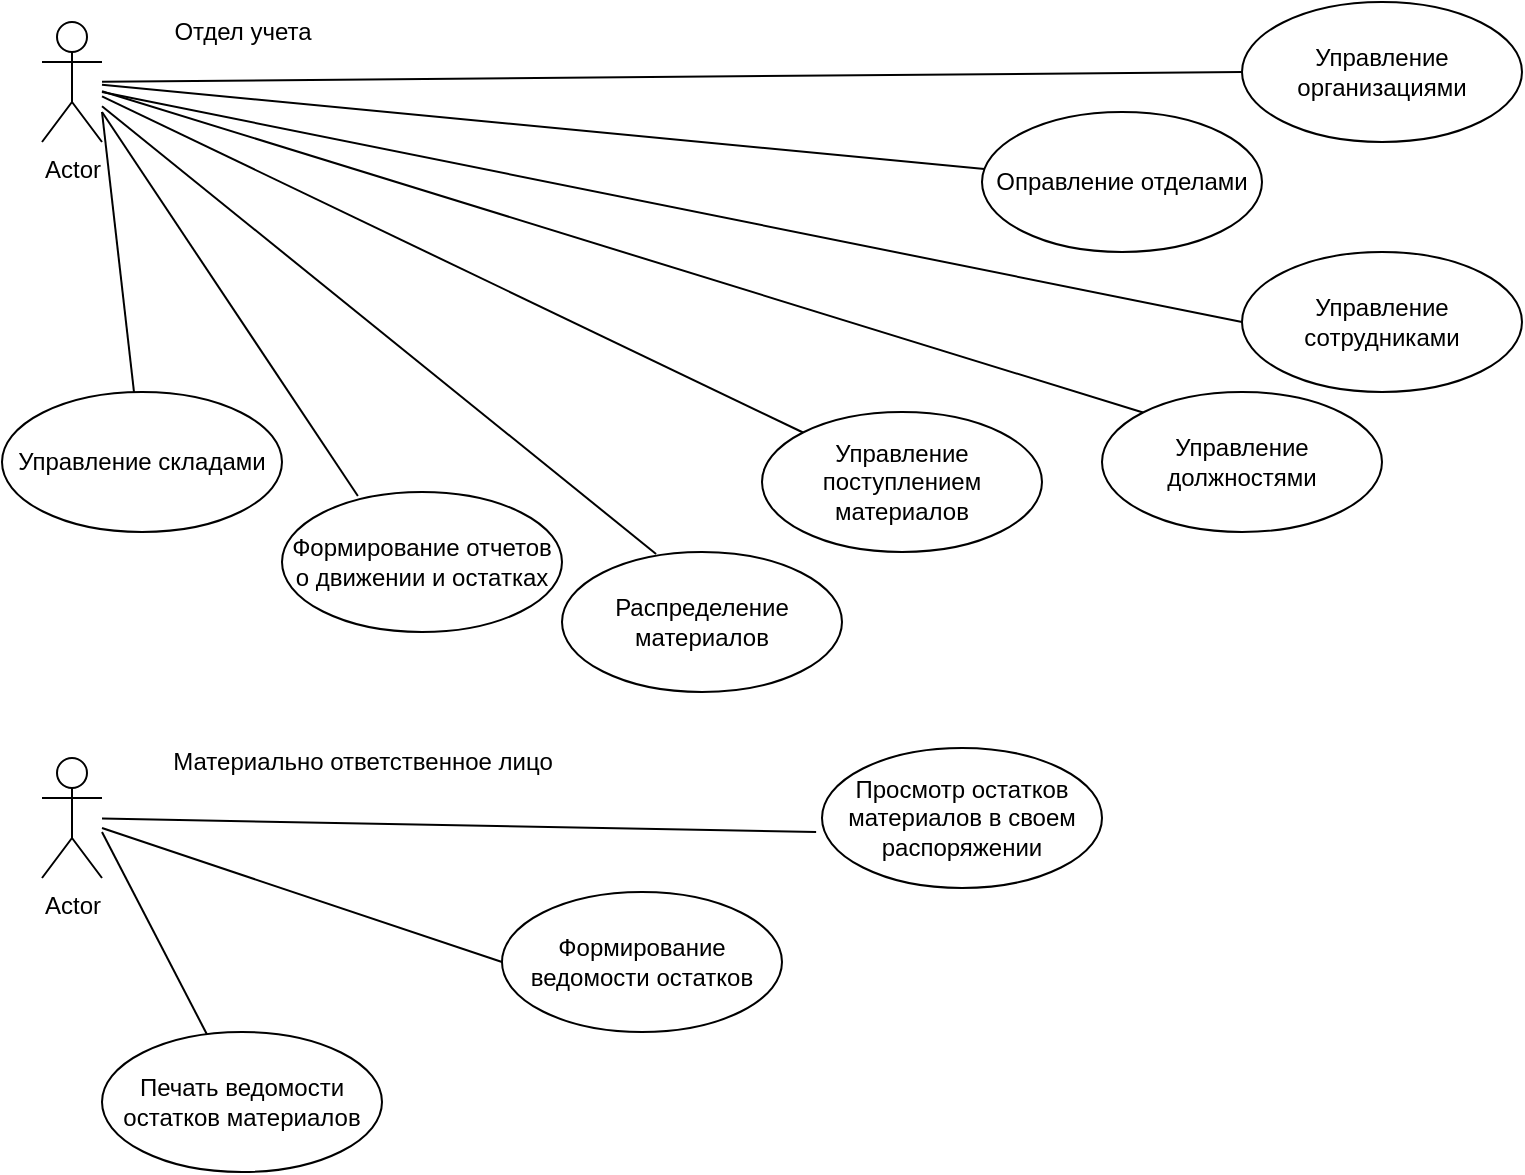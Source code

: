 <mxfile version="22.1.17" type="google">
  <diagram name="Page-1" id="e7e014a7-5840-1c2e-5031-d8a46d1fe8dd">
    <mxGraphModel grid="1" page="1" gridSize="10" guides="1" tooltips="1" connect="1" arrows="1" fold="1" pageScale="1" pageWidth="1169" pageHeight="826" background="none" math="0" shadow="0">
      <root>
        <mxCell id="0" />
        <mxCell id="1" parent="0" />
        <mxCell id="TNf5Z8Sz2Jh5wrevXViB-41" value="Actor" style="shape=umlActor;verticalLabelPosition=bottom;verticalAlign=top;html=1;" vertex="1" parent="1">
          <mxGeometry x="10" y="15" width="30" height="60" as="geometry" />
        </mxCell>
        <mxCell id="TNf5Z8Sz2Jh5wrevXViB-42" value="Actor" style="shape=umlActor;verticalLabelPosition=bottom;verticalAlign=top;html=1;" vertex="1" parent="1">
          <mxGeometry x="10" y="383" width="30" height="60" as="geometry" />
        </mxCell>
        <mxCell id="wsK9ByOiBfa8sDpIFdj--3" value="Управление должностями" style="ellipse;whiteSpace=wrap;html=1;" vertex="1" parent="1">
          <mxGeometry x="540" y="200" width="140" height="70" as="geometry" />
        </mxCell>
        <mxCell id="wsK9ByOiBfa8sDpIFdj--6" value="Управление складами" style="ellipse;whiteSpace=wrap;html=1;" vertex="1" parent="1">
          <mxGeometry x="-10" y="200" width="140" height="70" as="geometry" />
        </mxCell>
        <mxCell id="wsK9ByOiBfa8sDpIFdj--7" value="Управление организациями" style="ellipse;whiteSpace=wrap;html=1;" vertex="1" parent="1">
          <mxGeometry x="610" y="5" width="140" height="70" as="geometry" />
        </mxCell>
        <mxCell id="wsK9ByOiBfa8sDpIFdj--8" value="Оправление отделами" style="ellipse;whiteSpace=wrap;html=1;" vertex="1" parent="1">
          <mxGeometry x="480" y="60" width="140" height="70" as="geometry" />
        </mxCell>
        <mxCell id="wsK9ByOiBfa8sDpIFdj--23" value="Отдел учета" style="text;html=1;align=center;verticalAlign=middle;resizable=0;points=[];autosize=1;strokeColor=none;fillColor=none;" vertex="1" parent="1">
          <mxGeometry x="65" y="5" width="90" height="30" as="geometry" />
        </mxCell>
        <mxCell id="wsK9ByOiBfa8sDpIFdj--25" value="Материально ответственное лицо" style="text;html=1;align=center;verticalAlign=middle;resizable=0;points=[];autosize=1;strokeColor=none;fillColor=none;" vertex="1" parent="1">
          <mxGeometry x="60" y="370" width="220" height="30" as="geometry" />
        </mxCell>
        <mxCell id="wsK9ByOiBfa8sDpIFdj--26" value="Просмотр остатков материалов в своем распоряжении" style="ellipse;whiteSpace=wrap;html=1;" vertex="1" parent="1">
          <mxGeometry x="400" y="378" width="140" height="70" as="geometry" />
        </mxCell>
        <mxCell id="wsK9ByOiBfa8sDpIFdj--27" value="Формирование ведомости остатков" style="ellipse;whiteSpace=wrap;html=1;" vertex="1" parent="1">
          <mxGeometry x="240" y="450" width="140" height="70" as="geometry" />
        </mxCell>
        <mxCell id="wsK9ByOiBfa8sDpIFdj--28" value="Печать ведомости остатков материалов" style="ellipse;whiteSpace=wrap;html=1;" vertex="1" parent="1">
          <mxGeometry x="40" y="520" width="140" height="70" as="geometry" />
        </mxCell>
        <mxCell id="wsK9ByOiBfa8sDpIFdj--29" value="Управление сотрудниками" style="ellipse;whiteSpace=wrap;html=1;" vertex="1" parent="1">
          <mxGeometry x="610" y="130" width="140" height="70" as="geometry" />
        </mxCell>
        <mxCell id="wsK9ByOiBfa8sDpIFdj--48" value="Распределение материалов" style="ellipse;whiteSpace=wrap;html=1;" vertex="1" parent="1">
          <mxGeometry x="270" y="280" width="140" height="70" as="geometry" />
        </mxCell>
        <mxCell id="wsK9ByOiBfa8sDpIFdj--49" value="Управление поступлением материалов" style="ellipse;whiteSpace=wrap;html=1;" vertex="1" parent="1">
          <mxGeometry x="370" y="210" width="140" height="70" as="geometry" />
        </mxCell>
        <mxCell id="fDel3tof_uO1-oGqYFEe-5" value="" style="endArrow=none;html=1;rounded=0;entryX=0;entryY=0;entryDx=0;entryDy=0;" edge="1" parent="1" source="TNf5Z8Sz2Jh5wrevXViB-41" target="wsK9ByOiBfa8sDpIFdj--3">
          <mxGeometry width="50" height="50" relative="1" as="geometry">
            <mxPoint x="300" y="350" as="sourcePoint" />
            <mxPoint x="350" y="300" as="targetPoint" />
          </mxGeometry>
        </mxCell>
        <mxCell id="fDel3tof_uO1-oGqYFEe-6" value="" style="endArrow=none;html=1;rounded=0;" edge="1" parent="1" source="TNf5Z8Sz2Jh5wrevXViB-41" target="wsK9ByOiBfa8sDpIFdj--8">
          <mxGeometry width="50" height="50" relative="1" as="geometry">
            <mxPoint x="300" y="350" as="sourcePoint" />
            <mxPoint x="350" y="300" as="targetPoint" />
          </mxGeometry>
        </mxCell>
        <mxCell id="fDel3tof_uO1-oGqYFEe-7" value="" style="endArrow=none;html=1;rounded=0;" edge="1" parent="1" target="wsK9ByOiBfa8sDpIFdj--6">
          <mxGeometry width="50" height="50" relative="1" as="geometry">
            <mxPoint x="40" y="60" as="sourcePoint" />
            <mxPoint x="350" y="300" as="targetPoint" />
          </mxGeometry>
        </mxCell>
        <mxCell id="fDel3tof_uO1-oGqYFEe-8" value="" style="endArrow=none;html=1;rounded=0;entryX=0;entryY=0.5;entryDx=0;entryDy=0;" edge="1" parent="1" source="TNf5Z8Sz2Jh5wrevXViB-41" target="wsK9ByOiBfa8sDpIFdj--7">
          <mxGeometry width="50" height="50" relative="1" as="geometry">
            <mxPoint x="300" y="350" as="sourcePoint" />
            <mxPoint x="350" y="300" as="targetPoint" />
          </mxGeometry>
        </mxCell>
        <mxCell id="fDel3tof_uO1-oGqYFEe-9" value="" style="endArrow=none;html=1;rounded=0;entryX=0;entryY=0.5;entryDx=0;entryDy=0;" edge="1" parent="1" target="wsK9ByOiBfa8sDpIFdj--29">
          <mxGeometry width="50" height="50" relative="1" as="geometry">
            <mxPoint x="40" y="50" as="sourcePoint" />
            <mxPoint x="350" y="300" as="targetPoint" />
          </mxGeometry>
        </mxCell>
        <mxCell id="fDel3tof_uO1-oGqYFEe-19" value="" style="endArrow=none;html=1;rounded=0;entryX=0;entryY=0.5;entryDx=0;entryDy=0;" edge="1" parent="1" source="TNf5Z8Sz2Jh5wrevXViB-42" target="wsK9ByOiBfa8sDpIFdj--27">
          <mxGeometry width="50" height="50" relative="1" as="geometry">
            <mxPoint x="40" y="340" as="sourcePoint" />
            <mxPoint x="470" y="420" as="targetPoint" />
          </mxGeometry>
        </mxCell>
        <mxCell id="fDel3tof_uO1-oGqYFEe-20" value="" style="endArrow=none;html=1;rounded=0;" edge="1" parent="1" source="wsK9ByOiBfa8sDpIFdj--28">
          <mxGeometry width="50" height="50" relative="1" as="geometry">
            <mxPoint x="420" y="470" as="sourcePoint" />
            <mxPoint x="40" y="420" as="targetPoint" />
          </mxGeometry>
        </mxCell>
        <mxCell id="fDel3tof_uO1-oGqYFEe-22" value="" style="endArrow=none;html=1;rounded=0;exitX=-0.021;exitY=0.6;exitDx=0;exitDy=0;exitPerimeter=0;" edge="1" parent="1" source="wsK9ByOiBfa8sDpIFdj--26" target="TNf5Z8Sz2Jh5wrevXViB-42">
          <mxGeometry width="50" height="50" relative="1" as="geometry">
            <mxPoint x="420" y="380" as="sourcePoint" />
            <mxPoint x="40" y="340" as="targetPoint" />
          </mxGeometry>
        </mxCell>
        <mxCell id="a5c_sYZ6xPuqzVH80Lyi-1" value="" style="endArrow=none;html=1;rounded=0;exitX=0;exitY=0;exitDx=0;exitDy=0;" edge="1" parent="1" source="wsK9ByOiBfa8sDpIFdj--49" target="TNf5Z8Sz2Jh5wrevXViB-41">
          <mxGeometry width="50" height="50" relative="1" as="geometry">
            <mxPoint x="360" y="400" as="sourcePoint" />
            <mxPoint x="410" y="350" as="targetPoint" />
          </mxGeometry>
        </mxCell>
        <mxCell id="a5c_sYZ6xPuqzVH80Lyi-2" value="" style="endArrow=none;html=1;rounded=0;exitX=0.336;exitY=0.014;exitDx=0;exitDy=0;exitPerimeter=0;" edge="1" parent="1" source="wsK9ByOiBfa8sDpIFdj--48" target="TNf5Z8Sz2Jh5wrevXViB-41">
          <mxGeometry width="50" height="50" relative="1" as="geometry">
            <mxPoint x="360" y="400" as="sourcePoint" />
            <mxPoint x="410" y="350" as="targetPoint" />
          </mxGeometry>
        </mxCell>
        <mxCell id="bODsUPNs5r1h0Kejw_cI-1" value="Формирование отчетов о движении и остатках" style="ellipse;whiteSpace=wrap;html=1;" vertex="1" parent="1">
          <mxGeometry x="130" y="250" width="140" height="70" as="geometry" />
        </mxCell>
        <mxCell id="bODsUPNs5r1h0Kejw_cI-2" value="" style="endArrow=none;html=1;rounded=0;exitX=0.271;exitY=0.029;exitDx=0;exitDy=0;exitPerimeter=0;" edge="1" parent="1" source="bODsUPNs5r1h0Kejw_cI-1">
          <mxGeometry width="50" height="50" relative="1" as="geometry">
            <mxPoint x="340" y="400" as="sourcePoint" />
            <mxPoint x="40" y="60" as="targetPoint" />
          </mxGeometry>
        </mxCell>
      </root>
    </mxGraphModel>
  </diagram>
</mxfile>
